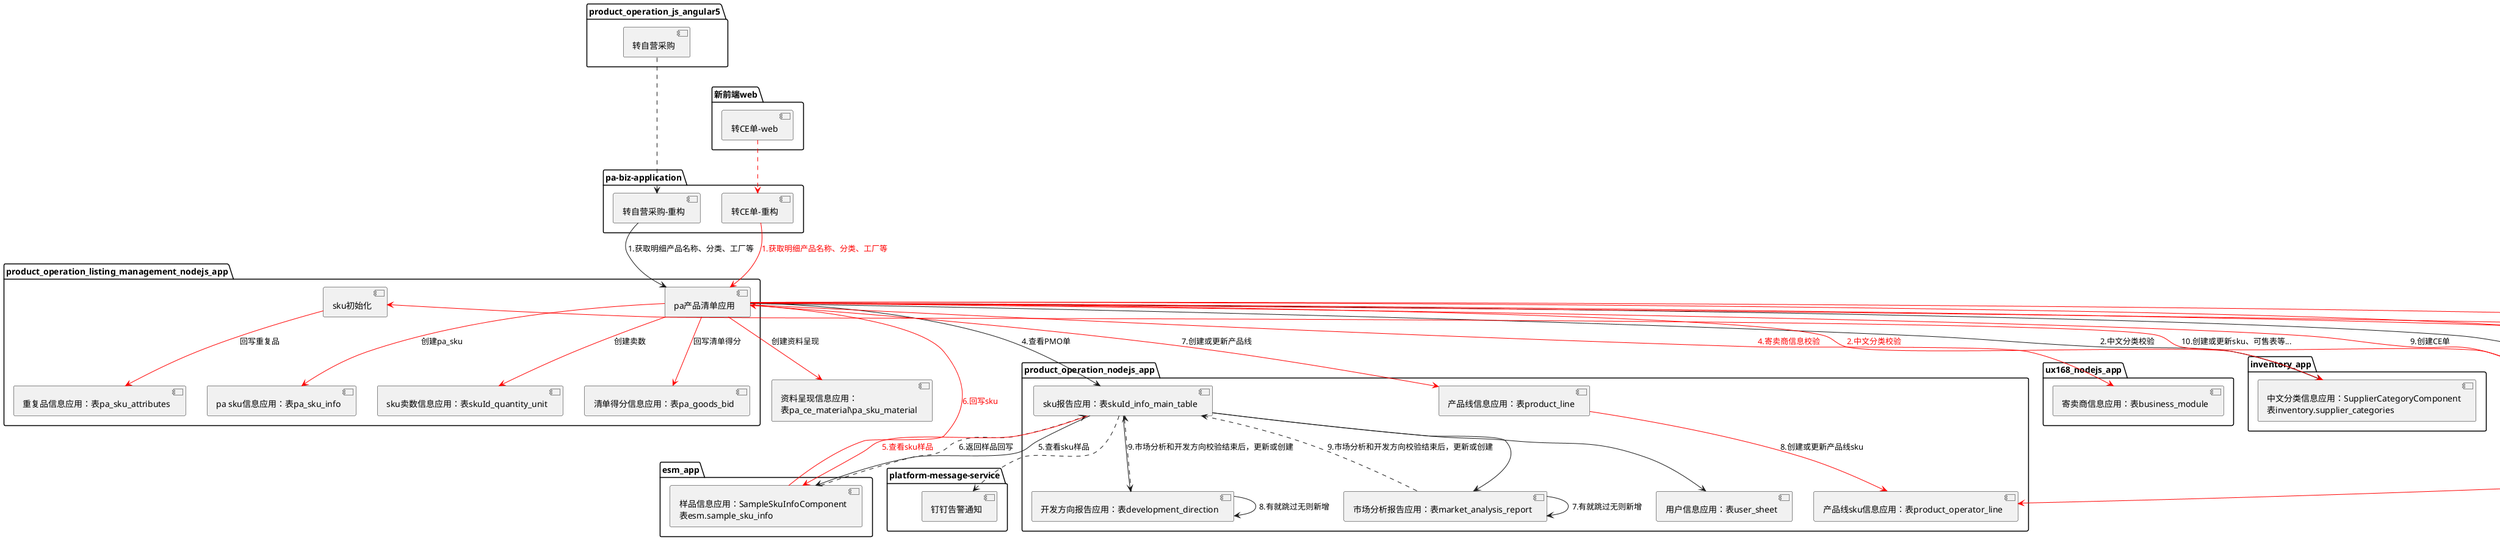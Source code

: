 @startuml


package "product_operation_js_angular5"{
	[转自营采购]
}

package "新前端web"{
	[转CE单-web]
}

package "pa-biz-application"{
	[转自营采购-重构]
    [转CE单-重构]
}
'platform-sms-support-application


package "product_operation_listing_management_nodejs_app"{
	[pa产品清单应用]
	[sku初始化]
	[重复品信息应用：表pa_sku_attributes]
	[sku卖数信息应用：表skuId_quantity_unit]
	[清单得分信息应用：表pa_goods_bid]
	[pa sku信息应用：表pa_sku_info]
}

'package "poms_listing_nestjs"{
'	[资料呈现信息应用：\n表pa_ce_material\pa_sku_material]
'}

package "product_operation_nodejs_app"{
	[sku报告应用：表skuId_info_main_table]
	[市场分析报告应用：表market_analysis_report]
	[开发方向报告应用：表development_direction]
	[用户信息应用：表user_sheet]
	[产品线信息应用：表product_line]
	[产品线sku信息应用：表product_operator_line]
}

package "ux168_nodejs_app"{
[寄卖商信息应用：表business_module]
}


package "inventory_app"{
[中文分类信息应用：SupplierCategoryComponent\n表inventory.supplier_categories]
}

package "esm_app"{
[样品信息应用：SampleSkuInfoComponent\n表esm.sample_sku_info]
}

package "ux168_app"{
[168工厂信息应用：FactoryInfoComponent\n表ux168.factory_info]
[创建CE单：\n表ux168.ce_master,ce_detail]
}

package "platform-message-service"{
	[钉钉告警通知]
}

package "product_operation_php_restful"{
	[sku自动分配补货负责人]
}

package "platform-wms-application"{
	[sku留样]
}



'DataAccess - [First Component]
'[First Component] ..> HTTP : use

[转自营采购] ...> [转自营采购-重构]
[转自营采购-重构] --> [pa产品清单应用] : 1.获取明细产品名称、分类、工厂等
[pa产品清单应用] --> [中文分类信息应用：SupplierCategoryComponent\n表inventory.supplier_categories] : 2.中文分类校验
[pa产品清单应用] --> [168工厂信息应用：FactoryInfoComponent\n表ux168.factory_info] : 3.168工厂信息校验

[pa产品清单应用] --> [sku报告应用：表skuId_info_main_table] : 4.查看PMO单
[sku报告应用：表skuId_info_main_table] --> [样品信息应用：SampleSkuInfoComponent\n表esm.sample_sku_info] : 5.查看sku样品
[样品信息应用：SampleSkuInfoComponent\n表esm.sample_sku_info] ..> [sku报告应用：表skuId_info_main_table] : 6.返回样品回写

[sku报告应用：表skuId_info_main_table] --> [市场分析报告应用：表market_analysis_report]
[sku报告应用：表skuId_info_main_table] --> [开发方向报告应用：表development_direction]
[sku报告应用：表skuId_info_main_table] --> [用户信息应用：表user_sheet]

[市场分析报告应用：表market_analysis_report] --> [市场分析报告应用：表market_analysis_report] : 7.有就跳过无则新增
[开发方向报告应用：表development_direction] --> [开发方向报告应用：表development_direction] : 8.有就跳过无则新增

[市场分析报告应用：表market_analysis_report]..> [sku报告应用：表skuId_info_main_table] : 9.市场分析和开发方向校验结束后，更新或创建
[开发方向报告应用：表development_direction] ..> [sku报告应用：表skuId_info_main_table] : 9.市场分析和开发方向校验结束后，更新或创建

[sku报告应用：表skuId_info_main_table] ..> [钉钉告警通知]

skinparam arrowColor red
[转CE单-web] ..> [转CE单-重构]
[转CE单-重构] --> [pa产品清单应用] : <color red>1.获取明细产品名称、分类、工厂等
[pa产品清单应用] --> [中文分类信息应用：SupplierCategoryComponent\n表inventory.supplier_categories] : <color red>2.中文分类校验
[pa产品清单应用] --> [168工厂信息应用：FactoryInfoComponent\n表ux168.factory_info] : <color red>3.168工厂信息校验
[pa产品清单应用] --> [寄卖商信息应用：表business_module] : <color red>4.寄卖商信息校验
[sku报告应用：表skuId_info_main_table] --> [样品信息应用：SampleSkuInfoComponent\n表esm.sample_sku_info] : <color red>5.查看sku样品
[样品信息应用：SampleSkuInfoComponent\n表esm.sample_sku_info] --> [pa产品清单应用] : <color red>6.回写sku

[pa产品清单应用] --> [产品线信息应用：表product_line] : 7.创建或更新产品线
[产品线信息应用：表product_line] --> [产品线sku信息应用：表product_operator_line] : 8.创建或更新产品线sku

[pa产品清单应用] --> [创建CE单：\n表ux168.ce_master,ce_detail] : 9.创建CE单
[创建CE单：\n表ux168.ce_master,ce_detail] --> [sku初始化] : 10.创建或更新sku、可售表等...
[sku初始化] --> [重复品信息应用：表pa_sku_attributes] : 回写重复品

[pa产品清单应用] --> [sku卖数信息应用：表skuId_quantity_unit] : 创建卖数
[pa产品清单应用] --> [pa sku信息应用：表pa_sku_info] : 创建pa_sku
[pa产品清单应用] --> [产品线sku信息应用：表product_operator_line] : 回写产品线信息
[pa产品清单应用] --> [清单得分信息应用：表pa_goods_bid] : 回写清单得分
[pa产品清单应用] --> [资料呈现信息应用：\n表pa_ce_material\pa_sku_material] : 创建资料呈现

[pa产品清单应用] --> [sku自动分配补货负责人] : 分配补货负责人
[pa产品清单应用] --> [sku留样] : sku留样标识

@enduml